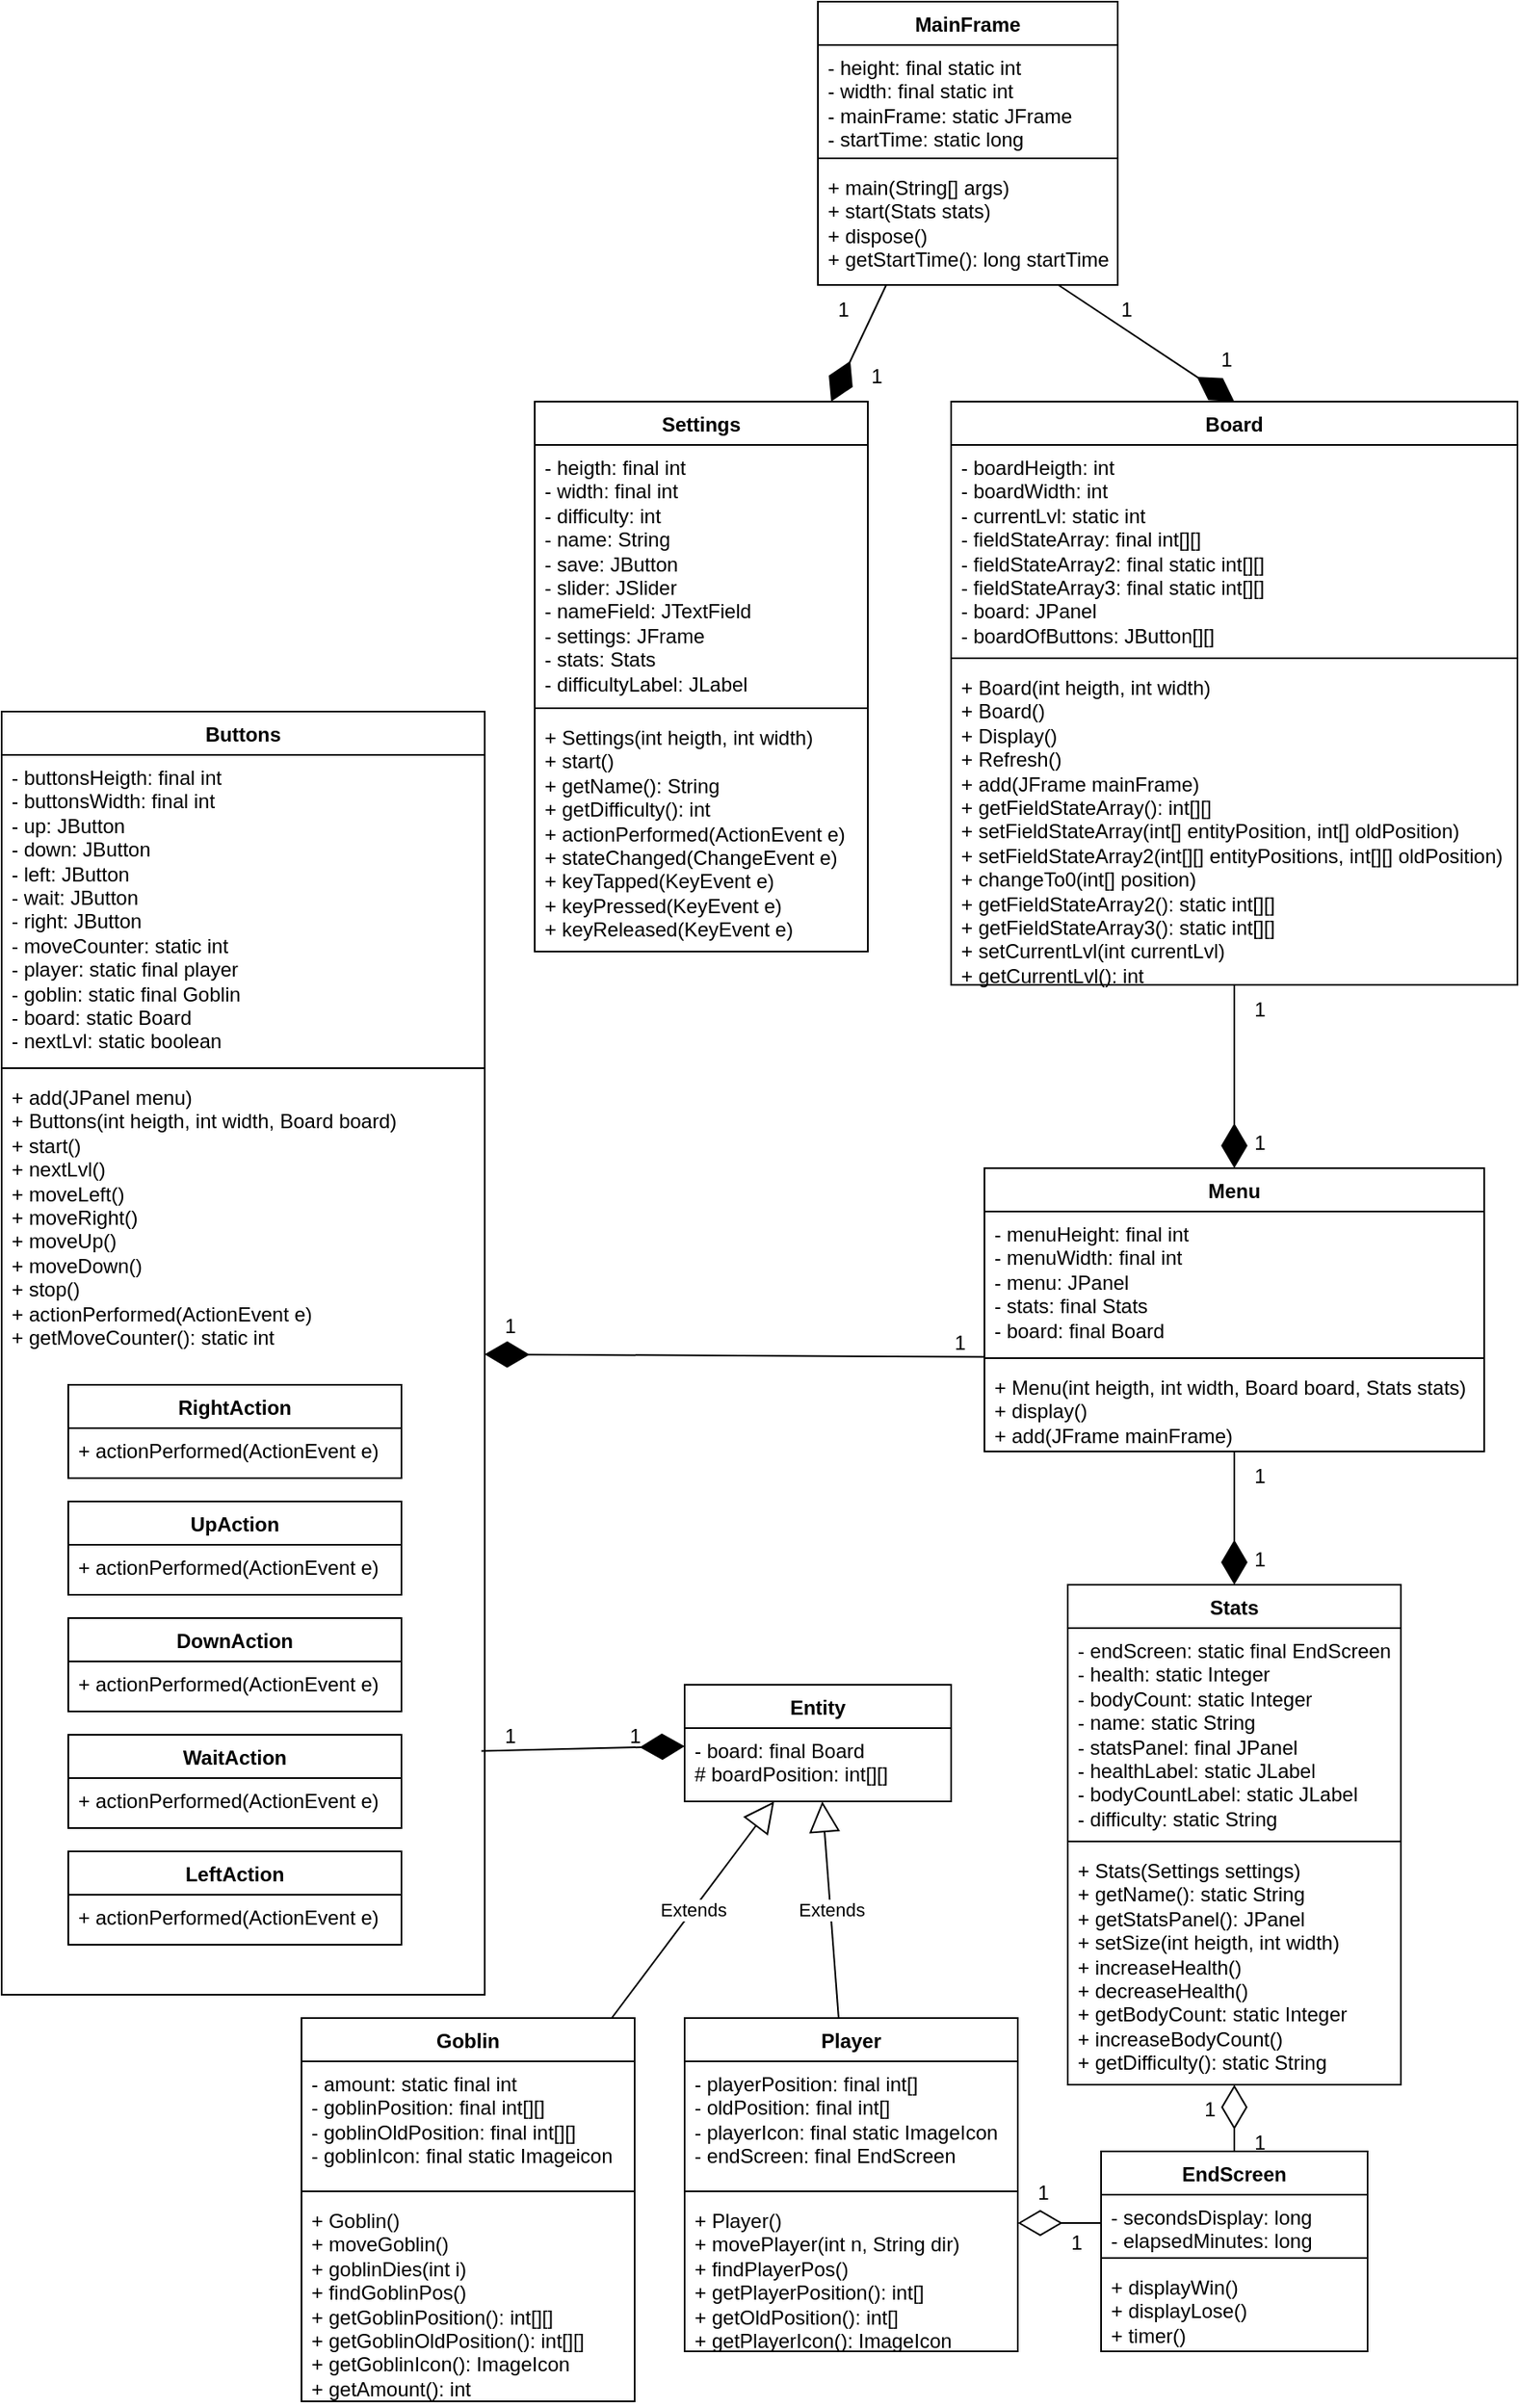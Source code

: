 <mxfile version="21.3.2" type="github">
  <diagram id="C5RBs43oDa-KdzZeNtuy" name="Page-1">
    <mxGraphModel dx="2593" dy="1445" grid="1" gridSize="10" guides="1" tooltips="1" connect="1" arrows="1" fold="1" page="1" pageScale="1" pageWidth="2339" pageHeight="3300" math="0" shadow="0">
      <root>
        <mxCell id="WIyWlLk6GJQsqaUBKTNV-0" />
        <mxCell id="WIyWlLk6GJQsqaUBKTNV-1" parent="WIyWlLk6GJQsqaUBKTNV-0" />
        <mxCell id="xqctljAPMphS5c5I9apy-0" value="Entity" style="swimlane;fontStyle=1;align=center;verticalAlign=top;childLayout=stackLayout;horizontal=1;startSize=26;horizontalStack=0;resizeParent=1;resizeParentMax=0;resizeLast=0;collapsible=1;marginBottom=0;whiteSpace=wrap;html=1;" parent="WIyWlLk6GJQsqaUBKTNV-1" vertex="1">
          <mxGeometry x="760" y="1250" width="160" height="70" as="geometry" />
        </mxCell>
        <mxCell id="xqctljAPMphS5c5I9apy-1" value="- board: final Board&lt;br&gt;# boardPosition: int[][]" style="text;strokeColor=none;fillColor=none;align=left;verticalAlign=top;spacingLeft=4;spacingRight=4;overflow=hidden;rotatable=0;points=[[0,0.5],[1,0.5]];portConstraint=eastwest;whiteSpace=wrap;html=1;" parent="xqctljAPMphS5c5I9apy-0" vertex="1">
          <mxGeometry y="26" width="160" height="44" as="geometry" />
        </mxCell>
        <mxCell id="xqctljAPMphS5c5I9apy-4" value="Goblin" style="swimlane;fontStyle=1;align=center;verticalAlign=top;childLayout=stackLayout;horizontal=1;startSize=26;horizontalStack=0;resizeParent=1;resizeParentMax=0;resizeLast=0;collapsible=1;marginBottom=0;whiteSpace=wrap;html=1;" parent="WIyWlLk6GJQsqaUBKTNV-1" vertex="1">
          <mxGeometry x="530" y="1450" width="200" height="230" as="geometry" />
        </mxCell>
        <mxCell id="xqctljAPMphS5c5I9apy-5" value="- amount: static final int&lt;br&gt;- goblinPosition: final int[][]&lt;br&gt;- goblinOldPosition: final int[][]&amp;nbsp;&lt;br&gt;- goblinIcon: final static Imageicon&lt;br&gt;" style="text;strokeColor=none;fillColor=none;align=left;verticalAlign=top;spacingLeft=4;spacingRight=4;overflow=hidden;rotatable=0;points=[[0,0.5],[1,0.5]];portConstraint=eastwest;whiteSpace=wrap;html=1;" parent="xqctljAPMphS5c5I9apy-4" vertex="1">
          <mxGeometry y="26" width="200" height="74" as="geometry" />
        </mxCell>
        <mxCell id="xqctljAPMphS5c5I9apy-6" value="" style="line;strokeWidth=1;fillColor=none;align=left;verticalAlign=middle;spacingTop=-1;spacingLeft=3;spacingRight=3;rotatable=0;labelPosition=right;points=[];portConstraint=eastwest;strokeColor=inherit;" parent="xqctljAPMphS5c5I9apy-4" vertex="1">
          <mxGeometry y="100" width="200" height="8" as="geometry" />
        </mxCell>
        <mxCell id="xqctljAPMphS5c5I9apy-7" value="+ Goblin()&lt;br&gt;+ moveGoblin()&lt;br&gt;+ goblinDies(int i)&lt;br&gt;+ findGoblinPos()&lt;br&gt;+ getGoblinPosition(): int[][]&lt;br&gt;+ getGoblinOldPosition(): int[][]&lt;br&gt;+ getGoblinIcon(): ImageIcon&lt;br&gt;+ getAmount(): int" style="text;strokeColor=none;fillColor=none;align=left;verticalAlign=top;spacingLeft=4;spacingRight=4;overflow=hidden;rotatable=0;points=[[0,0.5],[1,0.5]];portConstraint=eastwest;whiteSpace=wrap;html=1;" parent="xqctljAPMphS5c5I9apy-4" vertex="1">
          <mxGeometry y="108" width="200" height="122" as="geometry" />
        </mxCell>
        <mxCell id="xqctljAPMphS5c5I9apy-9" value="Player" style="swimlane;fontStyle=1;align=center;verticalAlign=top;childLayout=stackLayout;horizontal=1;startSize=26;horizontalStack=0;resizeParent=1;resizeParentMax=0;resizeLast=0;collapsible=1;marginBottom=0;whiteSpace=wrap;html=1;" parent="WIyWlLk6GJQsqaUBKTNV-1" vertex="1">
          <mxGeometry x="760" y="1450" width="200" height="200" as="geometry" />
        </mxCell>
        <mxCell id="xqctljAPMphS5c5I9apy-10" value="- playerPosition: final int[]&lt;br&gt;- oldPosition: final int[]&lt;br&gt;- playerIcon: final static ImageIcon&lt;br&gt;- endScreen: final EndScreen&lt;br&gt;" style="text;strokeColor=none;fillColor=none;align=left;verticalAlign=top;spacingLeft=4;spacingRight=4;overflow=hidden;rotatable=0;points=[[0,0.5],[1,0.5]];portConstraint=eastwest;whiteSpace=wrap;html=1;" parent="xqctljAPMphS5c5I9apy-9" vertex="1">
          <mxGeometry y="26" width="200" height="74" as="geometry" />
        </mxCell>
        <mxCell id="xqctljAPMphS5c5I9apy-11" value="" style="line;strokeWidth=1;fillColor=none;align=left;verticalAlign=middle;spacingTop=-1;spacingLeft=3;spacingRight=3;rotatable=0;labelPosition=right;points=[];portConstraint=eastwest;strokeColor=inherit;" parent="xqctljAPMphS5c5I9apy-9" vertex="1">
          <mxGeometry y="100" width="200" height="8" as="geometry" />
        </mxCell>
        <mxCell id="xqctljAPMphS5c5I9apy-12" value="+ Player()&lt;br&gt;+ movePlayer(int n, String dir)&lt;br&gt;+ findPlayerPos()&lt;br&gt;+ getPlayerPosition(): int[]&lt;br&gt;+ getOldPosition(): int[]&lt;br&gt;+ getPlayerIcon(): ImageIcon" style="text;strokeColor=none;fillColor=none;align=left;verticalAlign=top;spacingLeft=4;spacingRight=4;overflow=hidden;rotatable=0;points=[[0,0.5],[1,0.5]];portConstraint=eastwest;whiteSpace=wrap;html=1;" parent="xqctljAPMphS5c5I9apy-9" vertex="1">
          <mxGeometry y="108" width="200" height="92" as="geometry" />
        </mxCell>
        <mxCell id="xqctljAPMphS5c5I9apy-14" value="MainFrame" style="swimlane;fontStyle=1;align=center;verticalAlign=top;childLayout=stackLayout;horizontal=1;startSize=26;horizontalStack=0;resizeParent=1;resizeParentMax=0;resizeLast=0;collapsible=1;marginBottom=0;whiteSpace=wrap;html=1;" parent="WIyWlLk6GJQsqaUBKTNV-1" vertex="1">
          <mxGeometry x="840" y="240" width="180" height="170" as="geometry" />
        </mxCell>
        <mxCell id="xqctljAPMphS5c5I9apy-15" value="- height: final static int&lt;br&gt;- width: final static int&lt;br&gt;- mainFrame: static JFrame&lt;br&gt;- startTime: static long" style="text;strokeColor=none;fillColor=none;align=left;verticalAlign=top;spacingLeft=4;spacingRight=4;overflow=hidden;rotatable=0;points=[[0,0.5],[1,0.5]];portConstraint=eastwest;whiteSpace=wrap;html=1;" parent="xqctljAPMphS5c5I9apy-14" vertex="1">
          <mxGeometry y="26" width="180" height="64" as="geometry" />
        </mxCell>
        <mxCell id="xqctljAPMphS5c5I9apy-16" value="" style="line;strokeWidth=1;fillColor=none;align=left;verticalAlign=middle;spacingTop=-1;spacingLeft=3;spacingRight=3;rotatable=0;labelPosition=right;points=[];portConstraint=eastwest;strokeColor=inherit;" parent="xqctljAPMphS5c5I9apy-14" vertex="1">
          <mxGeometry y="90" width="180" height="8" as="geometry" />
        </mxCell>
        <mxCell id="xqctljAPMphS5c5I9apy-17" value="+ main(String[] args)&lt;br&gt;+ start(Stats stats)&lt;br&gt;+ dispose()&lt;br&gt;+ getStartTime(): long startTime" style="text;strokeColor=none;fillColor=none;align=left;verticalAlign=top;spacingLeft=4;spacingRight=4;overflow=hidden;rotatable=0;points=[[0,0.5],[1,0.5]];portConstraint=eastwest;whiteSpace=wrap;html=1;" parent="xqctljAPMphS5c5I9apy-14" vertex="1">
          <mxGeometry y="98" width="180" height="72" as="geometry" />
        </mxCell>
        <mxCell id="xqctljAPMphS5c5I9apy-18" value="Settings" style="swimlane;fontStyle=1;align=center;verticalAlign=top;childLayout=stackLayout;horizontal=1;startSize=26;horizontalStack=0;resizeParent=1;resizeParentMax=0;resizeLast=0;collapsible=1;marginBottom=0;whiteSpace=wrap;html=1;" parent="WIyWlLk6GJQsqaUBKTNV-1" vertex="1">
          <mxGeometry x="670" y="480" width="200" height="330" as="geometry" />
        </mxCell>
        <mxCell id="xqctljAPMphS5c5I9apy-19" value="- heigth: final int&lt;br&gt;- width: final int&lt;br&gt;- difficulty: int&lt;br&gt;- name: String&lt;br&gt;- save: JButton&lt;br&gt;- slider: JSlider&lt;br&gt;- nameField: JTextField&lt;br&gt;- settings: JFrame&lt;br&gt;- stats: Stats&lt;br&gt;- difficultyLabel: JLabel" style="text;strokeColor=none;fillColor=none;align=left;verticalAlign=top;spacingLeft=4;spacingRight=4;overflow=hidden;rotatable=0;points=[[0,0.5],[1,0.5]];portConstraint=eastwest;whiteSpace=wrap;html=1;" parent="xqctljAPMphS5c5I9apy-18" vertex="1">
          <mxGeometry y="26" width="200" height="154" as="geometry" />
        </mxCell>
        <mxCell id="xqctljAPMphS5c5I9apy-20" value="" style="line;strokeWidth=1;fillColor=none;align=left;verticalAlign=middle;spacingTop=-1;spacingLeft=3;spacingRight=3;rotatable=0;labelPosition=right;points=[];portConstraint=eastwest;strokeColor=inherit;" parent="xqctljAPMphS5c5I9apy-18" vertex="1">
          <mxGeometry y="180" width="200" height="8" as="geometry" />
        </mxCell>
        <mxCell id="xqctljAPMphS5c5I9apy-21" value="+ Settings(int heigth, int width)&lt;br&gt;+ start()&lt;br&gt;+ getName(): String&lt;br&gt;+ getDifficulty(): int&lt;br&gt;+ actionPerformed(ActionEvent e)&lt;br&gt;+ stateChanged(ChangeEvent e)&lt;br&gt;+ keyTapped(KeyEvent e)&lt;br&gt;+ keyPressed(KeyEvent e)&lt;br&gt;+ keyReleased(KeyEvent e)" style="text;strokeColor=none;fillColor=none;align=left;verticalAlign=top;spacingLeft=4;spacingRight=4;overflow=hidden;rotatable=0;points=[[0,0.5],[1,0.5]];portConstraint=eastwest;whiteSpace=wrap;html=1;" parent="xqctljAPMphS5c5I9apy-18" vertex="1">
          <mxGeometry y="188" width="200" height="142" as="geometry" />
        </mxCell>
        <mxCell id="xqctljAPMphS5c5I9apy-23" value="Board" style="swimlane;fontStyle=1;align=center;verticalAlign=top;childLayout=stackLayout;horizontal=1;startSize=26;horizontalStack=0;resizeParent=1;resizeParentMax=0;resizeLast=0;collapsible=1;marginBottom=0;whiteSpace=wrap;html=1;" parent="WIyWlLk6GJQsqaUBKTNV-1" vertex="1">
          <mxGeometry x="920" y="480" width="340" height="350" as="geometry" />
        </mxCell>
        <mxCell id="xqctljAPMphS5c5I9apy-24" value="- boardHeigth: int&lt;br&gt;- boardWidth: int&lt;br&gt;- currentLvl: static int&lt;br&gt;- fieldStateArray: final int[][]&lt;br&gt;- fieldStateArray2: final static int[][]&lt;br&gt;- fieldStateArray3: final static int[][]&lt;br&gt;- board: JPanel&lt;br&gt;- boardOfButtons: JButton[][]" style="text;strokeColor=none;fillColor=none;align=left;verticalAlign=top;spacingLeft=4;spacingRight=4;overflow=hidden;rotatable=0;points=[[0,0.5],[1,0.5]];portConstraint=eastwest;whiteSpace=wrap;html=1;" parent="xqctljAPMphS5c5I9apy-23" vertex="1">
          <mxGeometry y="26" width="340" height="124" as="geometry" />
        </mxCell>
        <mxCell id="xqctljAPMphS5c5I9apy-25" value="" style="line;strokeWidth=1;fillColor=none;align=left;verticalAlign=middle;spacingTop=-1;spacingLeft=3;spacingRight=3;rotatable=0;labelPosition=right;points=[];portConstraint=eastwest;strokeColor=inherit;" parent="xqctljAPMphS5c5I9apy-23" vertex="1">
          <mxGeometry y="150" width="340" height="8" as="geometry" />
        </mxCell>
        <mxCell id="xqctljAPMphS5c5I9apy-26" value="+&amp;nbsp;Board(int heigth, int width)&lt;br&gt;+ Board()&lt;br&gt;+ Display()&lt;br&gt;+ Refresh()&lt;br&gt;+ add(JFrame mainFrame)&lt;br&gt;+ getFieldStateArray(): int[][]&lt;br&gt;+ setFieldStateArray(int[] entityPosition, int[] oldPosition)&lt;br&gt;+ setFieldStateArray2(int[][] entityPositions, int[][] oldPosition)&lt;br&gt;+ changeTo0(int[] position)&lt;br&gt;+ getFieldStateArray2(): static int[][]&lt;br&gt;+ getFieldStateArray3(): static int[][]&lt;br&gt;+ setCurrentLvl(int currentLvl)&lt;br&gt;+ getCurrentLvl(): int" style="text;strokeColor=none;fillColor=none;align=left;verticalAlign=top;spacingLeft=4;spacingRight=4;overflow=hidden;rotatable=0;points=[[0,0.5],[1,0.5]];portConstraint=eastwest;whiteSpace=wrap;html=1;" parent="xqctljAPMphS5c5I9apy-23" vertex="1">
          <mxGeometry y="158" width="340" height="192" as="geometry" />
        </mxCell>
        <mxCell id="xqctljAPMphS5c5I9apy-27" value="" style="endArrow=diamondThin;endFill=1;endSize=24;html=1;rounded=0;entryX=0.5;entryY=0;entryDx=0;entryDy=0;" parent="WIyWlLk6GJQsqaUBKTNV-1" source="xqctljAPMphS5c5I9apy-17" target="xqctljAPMphS5c5I9apy-23" edge="1">
          <mxGeometry width="160" relative="1" as="geometry">
            <mxPoint x="780" y="570" as="sourcePoint" />
            <mxPoint x="940" y="570" as="targetPoint" />
          </mxGeometry>
        </mxCell>
        <mxCell id="xqctljAPMphS5c5I9apy-28" value="" style="endArrow=diamondThin;endFill=1;endSize=24;html=1;rounded=0;exitX=0.228;exitY=1;exitDx=0;exitDy=0;exitPerimeter=0;" parent="WIyWlLk6GJQsqaUBKTNV-1" source="xqctljAPMphS5c5I9apy-17" target="xqctljAPMphS5c5I9apy-18" edge="1">
          <mxGeometry width="160" relative="1" as="geometry">
            <mxPoint x="780" y="570" as="sourcePoint" />
            <mxPoint x="940" y="570" as="targetPoint" />
          </mxGeometry>
        </mxCell>
        <mxCell id="xqctljAPMphS5c5I9apy-29" value="" style="endArrow=diamondThin;endFill=1;endSize=24;html=1;rounded=0;exitX=0.993;exitY=0.735;exitDx=0;exitDy=0;exitPerimeter=0;" parent="WIyWlLk6GJQsqaUBKTNV-1" source="xqctljAPMphS5c5I9apy-37" target="xqctljAPMphS5c5I9apy-0" edge="1">
          <mxGeometry width="160" relative="1" as="geometry">
            <mxPoint x="460" y="1370" as="sourcePoint" />
            <mxPoint x="940" y="770" as="targetPoint" />
            <Array as="points" />
          </mxGeometry>
        </mxCell>
        <mxCell id="xqctljAPMphS5c5I9apy-32" value="Extends" style="endArrow=block;endSize=16;endFill=0;html=1;rounded=0;" parent="WIyWlLk6GJQsqaUBKTNV-1" source="xqctljAPMphS5c5I9apy-4" target="xqctljAPMphS5c5I9apy-0" edge="1">
          <mxGeometry width="160" relative="1" as="geometry">
            <mxPoint x="780" y="870" as="sourcePoint" />
            <mxPoint x="940" y="870" as="targetPoint" />
          </mxGeometry>
        </mxCell>
        <mxCell id="xqctljAPMphS5c5I9apy-33" value="Extends" style="endArrow=block;endSize=16;endFill=0;html=1;rounded=0;" parent="WIyWlLk6GJQsqaUBKTNV-1" source="xqctljAPMphS5c5I9apy-9" target="xqctljAPMphS5c5I9apy-0" edge="1">
          <mxGeometry width="160" relative="1" as="geometry">
            <mxPoint x="780" y="870" as="sourcePoint" />
            <mxPoint x="940" y="870" as="targetPoint" />
          </mxGeometry>
        </mxCell>
        <mxCell id="xqctljAPMphS5c5I9apy-34" value="Buttons" style="swimlane;fontStyle=1;align=center;verticalAlign=top;childLayout=stackLayout;horizontal=1;startSize=26;horizontalStack=0;resizeParent=1;resizeParentMax=0;resizeLast=0;collapsible=1;marginBottom=0;whiteSpace=wrap;html=1;movable=0;resizable=0;rotatable=0;deletable=0;editable=0;locked=1;connectable=0;" parent="WIyWlLk6GJQsqaUBKTNV-1" vertex="1">
          <mxGeometry x="350" y="666" width="290" height="770" as="geometry">
            <mxRectangle x="190" y="700" width="90" height="30" as="alternateBounds" />
          </mxGeometry>
        </mxCell>
        <mxCell id="xqctljAPMphS5c5I9apy-35" value="- buttonsHeigth: final int&lt;br&gt;- buttonsWidth: final int&lt;br&gt;- up: JButton&lt;br&gt;- down: JButton&lt;br&gt;- left: JButton&lt;br&gt;- wait: JButton&lt;br&gt;- right: JButton&lt;br&gt;- moveCounter: static int&lt;br&gt;- player: static final player&lt;br&gt;- goblin: static final Goblin&lt;br&gt;- board: static Board&lt;br&gt;- nextLvl: static boolean" style="text;strokeColor=none;fillColor=none;align=left;verticalAlign=top;spacingLeft=4;spacingRight=4;overflow=hidden;rotatable=0;points=[[0,0.5],[1,0.5]];portConstraint=eastwest;whiteSpace=wrap;html=1;" parent="xqctljAPMphS5c5I9apy-34" vertex="1">
          <mxGeometry y="26" width="290" height="184" as="geometry" />
        </mxCell>
        <mxCell id="xqctljAPMphS5c5I9apy-36" value="" style="line;strokeWidth=1;fillColor=none;align=left;verticalAlign=middle;spacingTop=-1;spacingLeft=3;spacingRight=3;rotatable=0;labelPosition=right;points=[];portConstraint=eastwest;strokeColor=inherit;" parent="xqctljAPMphS5c5I9apy-34" vertex="1">
          <mxGeometry y="210" width="290" height="8" as="geometry" />
        </mxCell>
        <mxCell id="xqctljAPMphS5c5I9apy-37" value="+ add(JPanel menu)&lt;br&gt;+ Buttons(int heigth, int width, Board board)&lt;br&gt;+ start()&lt;br&gt;+ nextLvl()&lt;br&gt;+ moveLeft()&lt;br&gt;+ moveRight()&lt;br&gt;+ moveUp()&lt;br&gt;+ moveDown()&lt;br&gt;+ stop()&lt;br&gt;+ actionPerformed(ActionEvent e)&lt;br&gt;+ getMoveCounter(): static int" style="text;strokeColor=none;fillColor=none;align=left;verticalAlign=top;spacingLeft=4;spacingRight=4;overflow=hidden;rotatable=1;points=[[0,0.5],[1,0.5]];portConstraint=eastwest;whiteSpace=wrap;html=1;movable=1;resizable=1;deletable=1;editable=1;locked=0;connectable=1;" parent="xqctljAPMphS5c5I9apy-34" vertex="1">
          <mxGeometry y="218" width="290" height="552" as="geometry" />
        </mxCell>
        <mxCell id="xqctljAPMphS5c5I9apy-38" value="" style="endArrow=diamondThin;endFill=1;endSize=24;html=1;rounded=0;" parent="WIyWlLk6GJQsqaUBKTNV-1" source="xqctljAPMphS5c5I9apy-41" target="xqctljAPMphS5c5I9apy-34" edge="1">
          <mxGeometry width="160" relative="1" as="geometry">
            <mxPoint x="1110" y="770" as="sourcePoint" />
            <mxPoint x="1270" y="770" as="targetPoint" />
          </mxGeometry>
        </mxCell>
        <mxCell id="xqctljAPMphS5c5I9apy-39" value="Menu" style="swimlane;fontStyle=1;align=center;verticalAlign=top;childLayout=stackLayout;horizontal=1;startSize=26;horizontalStack=0;resizeParent=1;resizeParentMax=0;resizeLast=0;collapsible=1;marginBottom=0;whiteSpace=wrap;html=1;" parent="WIyWlLk6GJQsqaUBKTNV-1" vertex="1">
          <mxGeometry x="940" y="940" width="300" height="170" as="geometry" />
        </mxCell>
        <mxCell id="xqctljAPMphS5c5I9apy-40" value="- menuHeight: final int&lt;br&gt;- menuWidth: final int&lt;br&gt;- menu: JPanel&lt;br&gt;- stats: final Stats&lt;br&gt;- board: final Board&lt;br&gt;" style="text;strokeColor=none;fillColor=none;align=left;verticalAlign=top;spacingLeft=4;spacingRight=4;overflow=hidden;rotatable=0;points=[[0,0.5],[1,0.5]];portConstraint=eastwest;whiteSpace=wrap;html=1;" parent="xqctljAPMphS5c5I9apy-39" vertex="1">
          <mxGeometry y="26" width="300" height="84" as="geometry" />
        </mxCell>
        <mxCell id="xqctljAPMphS5c5I9apy-41" value="" style="line;strokeWidth=1;fillColor=none;align=left;verticalAlign=middle;spacingTop=-1;spacingLeft=3;spacingRight=3;rotatable=0;labelPosition=right;points=[];portConstraint=eastwest;strokeColor=inherit;" parent="xqctljAPMphS5c5I9apy-39" vertex="1">
          <mxGeometry y="110" width="300" height="8" as="geometry" />
        </mxCell>
        <mxCell id="xqctljAPMphS5c5I9apy-42" value="+ Menu(int heigth, int width, Board board, Stats stats)&lt;br&gt;+ display()&lt;br&gt;+ add(JFrame mainFrame)" style="text;strokeColor=none;fillColor=none;align=left;verticalAlign=top;spacingLeft=4;spacingRight=4;overflow=hidden;rotatable=0;points=[[0,0.5],[1,0.5]];portConstraint=eastwest;whiteSpace=wrap;html=1;" parent="xqctljAPMphS5c5I9apy-39" vertex="1">
          <mxGeometry y="118" width="300" height="52" as="geometry" />
        </mxCell>
        <mxCell id="xqctljAPMphS5c5I9apy-43" value="" style="endArrow=diamondThin;endFill=1;endSize=24;html=1;rounded=0;" parent="WIyWlLk6GJQsqaUBKTNV-1" source="xqctljAPMphS5c5I9apy-23" target="xqctljAPMphS5c5I9apy-39" edge="1">
          <mxGeometry width="160" relative="1" as="geometry">
            <mxPoint x="1110" y="770" as="sourcePoint" />
            <mxPoint x="1270" y="770" as="targetPoint" />
          </mxGeometry>
        </mxCell>
        <mxCell id="xqctljAPMphS5c5I9apy-44" value="Stats" style="swimlane;fontStyle=1;align=center;verticalAlign=top;childLayout=stackLayout;horizontal=1;startSize=26;horizontalStack=0;resizeParent=1;resizeParentMax=0;resizeLast=0;collapsible=1;marginBottom=0;whiteSpace=wrap;html=1;" parent="WIyWlLk6GJQsqaUBKTNV-1" vertex="1">
          <mxGeometry x="990" y="1190" width="200" height="300" as="geometry" />
        </mxCell>
        <mxCell id="xqctljAPMphS5c5I9apy-45" value="- endScreen: static final EndScreen&lt;br&gt;- health: static Integer&lt;br&gt;- bodyCount: static Integer&lt;br&gt;- name: static String&lt;br&gt;- statsPanel: final JPanel&lt;br&gt;- healthLabel: static JLabel&lt;br&gt;- bodyCountLabel: static JLabel&lt;br&gt;- difficulty: static String" style="text;strokeColor=none;fillColor=none;align=left;verticalAlign=top;spacingLeft=4;spacingRight=4;overflow=hidden;rotatable=0;points=[[0,0.5],[1,0.5]];portConstraint=eastwest;whiteSpace=wrap;html=1;" parent="xqctljAPMphS5c5I9apy-44" vertex="1">
          <mxGeometry y="26" width="200" height="124" as="geometry" />
        </mxCell>
        <mxCell id="xqctljAPMphS5c5I9apy-46" value="" style="line;strokeWidth=1;fillColor=none;align=left;verticalAlign=middle;spacingTop=-1;spacingLeft=3;spacingRight=3;rotatable=0;labelPosition=right;points=[];portConstraint=eastwest;strokeColor=inherit;" parent="xqctljAPMphS5c5I9apy-44" vertex="1">
          <mxGeometry y="150" width="200" height="8" as="geometry" />
        </mxCell>
        <mxCell id="xqctljAPMphS5c5I9apy-47" value="+ Stats(Settings settings)&lt;br&gt;+ getName(): static String&lt;br&gt;+ getStatsPanel(): JPanel&lt;br&gt;+ setSize(int heigth, int width)&lt;br&gt;+ increaseHealth()&lt;br&gt;+ decreaseHealth()&lt;br&gt;+ getBodyCount: static Integer&lt;br&gt;+ increaseBodyCount()&lt;br&gt;+ getDifficulty(): static String" style="text;strokeColor=none;fillColor=none;align=left;verticalAlign=top;spacingLeft=4;spacingRight=4;overflow=hidden;rotatable=0;points=[[0,0.5],[1,0.5]];portConstraint=eastwest;whiteSpace=wrap;html=1;" parent="xqctljAPMphS5c5I9apy-44" vertex="1">
          <mxGeometry y="158" width="200" height="142" as="geometry" />
        </mxCell>
        <mxCell id="xqctljAPMphS5c5I9apy-48" value="" style="endArrow=diamondThin;endFill=1;endSize=24;html=1;rounded=0;" parent="WIyWlLk6GJQsqaUBKTNV-1" source="xqctljAPMphS5c5I9apy-39" target="xqctljAPMphS5c5I9apy-44" edge="1">
          <mxGeometry width="160" relative="1" as="geometry">
            <mxPoint x="1110" y="970" as="sourcePoint" />
            <mxPoint x="1270" y="970" as="targetPoint" />
          </mxGeometry>
        </mxCell>
        <mxCell id="xqctljAPMphS5c5I9apy-49" value="" style="endArrow=diamondThin;endFill=0;endSize=24;html=1;rounded=0;" parent="WIyWlLk6GJQsqaUBKTNV-1" source="xqctljAPMphS5c5I9apy-50" target="xqctljAPMphS5c5I9apy-44" edge="1">
          <mxGeometry width="160" relative="1" as="geometry">
            <mxPoint x="1180" y="1520" as="sourcePoint" />
            <mxPoint x="1270" y="1150" as="targetPoint" />
          </mxGeometry>
        </mxCell>
        <mxCell id="xqctljAPMphS5c5I9apy-50" value="EndScreen" style="swimlane;fontStyle=1;align=center;verticalAlign=top;childLayout=stackLayout;horizontal=1;startSize=26;horizontalStack=0;resizeParent=1;resizeParentMax=0;resizeLast=0;collapsible=1;marginBottom=0;whiteSpace=wrap;html=1;" parent="WIyWlLk6GJQsqaUBKTNV-1" vertex="1">
          <mxGeometry x="1010" y="1530" width="160" height="120" as="geometry" />
        </mxCell>
        <mxCell id="xqctljAPMphS5c5I9apy-51" value="- secondsDisplay: long&lt;br&gt;- elapsedMinutes: long" style="text;strokeColor=none;fillColor=none;align=left;verticalAlign=top;spacingLeft=4;spacingRight=4;overflow=hidden;rotatable=0;points=[[0,0.5],[1,0.5]];portConstraint=eastwest;whiteSpace=wrap;html=1;" parent="xqctljAPMphS5c5I9apy-50" vertex="1">
          <mxGeometry y="26" width="160" height="34" as="geometry" />
        </mxCell>
        <mxCell id="xqctljAPMphS5c5I9apy-52" value="" style="line;strokeWidth=1;fillColor=none;align=left;verticalAlign=middle;spacingTop=-1;spacingLeft=3;spacingRight=3;rotatable=0;labelPosition=right;points=[];portConstraint=eastwest;strokeColor=inherit;" parent="xqctljAPMphS5c5I9apy-50" vertex="1">
          <mxGeometry y="60" width="160" height="8" as="geometry" />
        </mxCell>
        <mxCell id="xqctljAPMphS5c5I9apy-53" value="+ displayWin()&lt;br&gt;+ displayLose()&lt;br&gt;+ timer()" style="text;strokeColor=none;fillColor=none;align=left;verticalAlign=top;spacingLeft=4;spacingRight=4;overflow=hidden;rotatable=0;points=[[0,0.5],[1,0.5]];portConstraint=eastwest;whiteSpace=wrap;html=1;" parent="xqctljAPMphS5c5I9apy-50" vertex="1">
          <mxGeometry y="68" width="160" height="52" as="geometry" />
        </mxCell>
        <mxCell id="ogdgNI6bzSOXlfqj2BW5-0" value="" style="endArrow=diamondThin;endFill=0;endSize=24;html=1;rounded=0;exitX=0;exitY=0.5;exitDx=0;exitDy=0;" edge="1" parent="WIyWlLk6GJQsqaUBKTNV-1" source="xqctljAPMphS5c5I9apy-51">
          <mxGeometry width="160" relative="1" as="geometry">
            <mxPoint x="1148" y="1690" as="sourcePoint" />
            <mxPoint x="960" y="1573" as="targetPoint" />
          </mxGeometry>
        </mxCell>
        <mxCell id="ogdgNI6bzSOXlfqj2BW5-7" value="UpAction" style="swimlane;fontStyle=1;align=center;verticalAlign=top;childLayout=stackLayout;horizontal=1;startSize=26;horizontalStack=0;resizeParent=1;resizeParentMax=0;resizeLast=0;collapsible=1;marginBottom=0;whiteSpace=wrap;html=1;points=[[0,0,0,0,0],[0,0.25,0,0,0],[0,0.5,0,0,0],[0,0.75,0,0,0],[0,1,0,0,0],[0.25,0,0,0,0],[0.25,1,0,0,0],[0.5,0,0,0,0],[0.5,1,0,0,0],[0.75,0,0,0,0],[0.75,1,0,0,0],[1,0,0,0,0],[1,0.25,0,0,0],[1,0.5,0,0,0],[1,0.75,0,0,0],[1,1,0,0,0]];" vertex="1" parent="WIyWlLk6GJQsqaUBKTNV-1">
          <mxGeometry x="390" y="1140" width="200" height="56" as="geometry" />
        </mxCell>
        <mxCell id="ogdgNI6bzSOXlfqj2BW5-8" value="+ actionPerformed(ActionEvent e)" style="text;strokeColor=none;fillColor=none;align=left;verticalAlign=top;spacingLeft=4;spacingRight=4;overflow=hidden;rotatable=0;points=[[0,0.5],[1,0.5]];portConstraint=eastwest;whiteSpace=wrap;html=1;" vertex="1" parent="ogdgNI6bzSOXlfqj2BW5-7">
          <mxGeometry y="26" width="200" height="30" as="geometry" />
        </mxCell>
        <mxCell id="ogdgNI6bzSOXlfqj2BW5-1" value="RightAction" style="swimlane;fontStyle=1;align=center;verticalAlign=top;childLayout=stackLayout;horizontal=1;startSize=26;horizontalStack=0;resizeParent=1;resizeParentMax=0;resizeLast=0;collapsible=1;marginBottom=0;whiteSpace=wrap;html=1;movable=1;resizable=1;rotatable=1;deletable=1;editable=1;locked=0;connectable=1;" vertex="1" parent="WIyWlLk6GJQsqaUBKTNV-1">
          <mxGeometry x="390" y="1070" width="200" height="56" as="geometry" />
        </mxCell>
        <mxCell id="ogdgNI6bzSOXlfqj2BW5-4" value="+ actionPerformed(ActionEvent e)" style="text;strokeColor=none;fillColor=none;align=left;verticalAlign=top;spacingLeft=4;spacingRight=4;overflow=hidden;rotatable=0;points=[[0,0.5],[1,0.5]];portConstraint=eastwest;whiteSpace=wrap;html=1;" vertex="1" parent="ogdgNI6bzSOXlfqj2BW5-1">
          <mxGeometry y="26" width="200" height="30" as="geometry" />
        </mxCell>
        <mxCell id="ogdgNI6bzSOXlfqj2BW5-13" value="DownAction" style="swimlane;fontStyle=1;align=center;verticalAlign=top;childLayout=stackLayout;horizontal=1;startSize=26;horizontalStack=0;resizeParent=1;resizeParentMax=0;resizeLast=0;collapsible=1;marginBottom=0;whiteSpace=wrap;html=1;" vertex="1" parent="WIyWlLk6GJQsqaUBKTNV-1">
          <mxGeometry x="390" y="1210" width="200" height="56" as="geometry" />
        </mxCell>
        <mxCell id="ogdgNI6bzSOXlfqj2BW5-14" value="+ actionPerformed(ActionEvent e)" style="text;strokeColor=none;fillColor=none;align=left;verticalAlign=top;spacingLeft=4;spacingRight=4;overflow=hidden;rotatable=0;points=[[0,0.5],[1,0.5]];portConstraint=eastwest;whiteSpace=wrap;html=1;" vertex="1" parent="ogdgNI6bzSOXlfqj2BW5-13">
          <mxGeometry y="26" width="200" height="30" as="geometry" />
        </mxCell>
        <mxCell id="ogdgNI6bzSOXlfqj2BW5-9" value="LeftAction" style="swimlane;fontStyle=1;align=center;verticalAlign=top;childLayout=stackLayout;horizontal=1;startSize=26;horizontalStack=0;resizeParent=1;resizeParentMax=0;resizeLast=0;collapsible=1;marginBottom=0;whiteSpace=wrap;html=1;" vertex="1" parent="WIyWlLk6GJQsqaUBKTNV-1">
          <mxGeometry x="390" y="1350" width="200" height="56" as="geometry" />
        </mxCell>
        <mxCell id="ogdgNI6bzSOXlfqj2BW5-10" value="+ actionPerformed(ActionEvent e)" style="text;strokeColor=none;fillColor=none;align=left;verticalAlign=top;spacingLeft=4;spacingRight=4;overflow=hidden;rotatable=0;points=[[0,0.5],[1,0.5]];portConstraint=eastwest;whiteSpace=wrap;html=1;" vertex="1" parent="ogdgNI6bzSOXlfqj2BW5-9">
          <mxGeometry y="26" width="200" height="30" as="geometry" />
        </mxCell>
        <mxCell id="ogdgNI6bzSOXlfqj2BW5-11" value="WaitAction" style="swimlane;fontStyle=1;align=center;verticalAlign=top;childLayout=stackLayout;horizontal=1;startSize=26;horizontalStack=0;resizeParent=1;resizeParentMax=0;resizeLast=0;collapsible=1;marginBottom=0;whiteSpace=wrap;html=1;" vertex="1" parent="WIyWlLk6GJQsqaUBKTNV-1">
          <mxGeometry x="390" y="1280" width="200" height="56" as="geometry" />
        </mxCell>
        <mxCell id="ogdgNI6bzSOXlfqj2BW5-12" value="+ actionPerformed(ActionEvent e)" style="text;strokeColor=none;fillColor=none;align=left;verticalAlign=top;spacingLeft=4;spacingRight=4;overflow=hidden;rotatable=0;points=[[0,0.5],[1,0.5]];portConstraint=eastwest;whiteSpace=wrap;html=1;" vertex="1" parent="ogdgNI6bzSOXlfqj2BW5-11">
          <mxGeometry y="26" width="200" height="30" as="geometry" />
        </mxCell>
        <mxCell id="ogdgNI6bzSOXlfqj2BW5-18" value="1" style="text;html=1;align=center;verticalAlign=middle;resizable=0;points=[];autosize=1;strokeColor=none;fillColor=none;" vertex="1" parent="WIyWlLk6GJQsqaUBKTNV-1">
          <mxGeometry x="1010" y="410" width="30" height="30" as="geometry" />
        </mxCell>
        <mxCell id="ogdgNI6bzSOXlfqj2BW5-19" value="1" style="text;html=1;align=center;verticalAlign=middle;resizable=0;points=[];autosize=1;strokeColor=none;fillColor=none;" vertex="1" parent="WIyWlLk6GJQsqaUBKTNV-1">
          <mxGeometry x="1070" y="440" width="30" height="30" as="geometry" />
        </mxCell>
        <mxCell id="ogdgNI6bzSOXlfqj2BW5-20" value="1" style="text;html=1;align=center;verticalAlign=middle;resizable=0;points=[];autosize=1;strokeColor=none;fillColor=none;" vertex="1" parent="WIyWlLk6GJQsqaUBKTNV-1">
          <mxGeometry x="840" y="410" width="30" height="30" as="geometry" />
        </mxCell>
        <mxCell id="ogdgNI6bzSOXlfqj2BW5-21" value="1" style="text;html=1;align=center;verticalAlign=middle;resizable=0;points=[];autosize=1;strokeColor=none;fillColor=none;" vertex="1" parent="WIyWlLk6GJQsqaUBKTNV-1">
          <mxGeometry x="860" y="450" width="30" height="30" as="geometry" />
        </mxCell>
        <mxCell id="ogdgNI6bzSOXlfqj2BW5-22" value="1" style="text;html=1;align=center;verticalAlign=middle;resizable=0;points=[];autosize=1;strokeColor=none;fillColor=none;" vertex="1" parent="WIyWlLk6GJQsqaUBKTNV-1">
          <mxGeometry x="1090" y="830" width="30" height="30" as="geometry" />
        </mxCell>
        <mxCell id="ogdgNI6bzSOXlfqj2BW5-23" value="1" style="text;html=1;align=center;verticalAlign=middle;resizable=0;points=[];autosize=1;strokeColor=none;fillColor=none;" vertex="1" parent="WIyWlLk6GJQsqaUBKTNV-1">
          <mxGeometry x="1090" y="910" width="30" height="30" as="geometry" />
        </mxCell>
        <mxCell id="ogdgNI6bzSOXlfqj2BW5-24" value="1" style="text;html=1;align=center;verticalAlign=middle;resizable=0;points=[];autosize=1;strokeColor=none;fillColor=none;" vertex="1" parent="WIyWlLk6GJQsqaUBKTNV-1">
          <mxGeometry x="1090" y="1110" width="30" height="30" as="geometry" />
        </mxCell>
        <mxCell id="ogdgNI6bzSOXlfqj2BW5-25" value="1" style="text;html=1;align=center;verticalAlign=middle;resizable=0;points=[];autosize=1;strokeColor=none;fillColor=none;" vertex="1" parent="WIyWlLk6GJQsqaUBKTNV-1">
          <mxGeometry x="1090" y="1160" width="30" height="30" as="geometry" />
        </mxCell>
        <mxCell id="ogdgNI6bzSOXlfqj2BW5-26" value="1" style="text;html=1;align=center;verticalAlign=middle;resizable=0;points=[];autosize=1;strokeColor=none;fillColor=none;" vertex="1" parent="WIyWlLk6GJQsqaUBKTNV-1">
          <mxGeometry x="910" y="1030" width="30" height="30" as="geometry" />
        </mxCell>
        <mxCell id="ogdgNI6bzSOXlfqj2BW5-27" value="1" style="text;html=1;align=center;verticalAlign=middle;resizable=0;points=[];autosize=1;strokeColor=none;fillColor=none;" vertex="1" parent="WIyWlLk6GJQsqaUBKTNV-1">
          <mxGeometry x="640" y="1020" width="30" height="30" as="geometry" />
        </mxCell>
        <mxCell id="ogdgNI6bzSOXlfqj2BW5-28" value="1" style="text;html=1;align=center;verticalAlign=middle;resizable=0;points=[];autosize=1;strokeColor=none;fillColor=none;" vertex="1" parent="WIyWlLk6GJQsqaUBKTNV-1">
          <mxGeometry x="1090" y="1510" width="30" height="30" as="geometry" />
        </mxCell>
        <mxCell id="ogdgNI6bzSOXlfqj2BW5-29" value="1" style="text;html=1;align=center;verticalAlign=middle;resizable=0;points=[];autosize=1;strokeColor=none;fillColor=none;" vertex="1" parent="WIyWlLk6GJQsqaUBKTNV-1">
          <mxGeometry x="1060" y="1490" width="30" height="30" as="geometry" />
        </mxCell>
        <mxCell id="ogdgNI6bzSOXlfqj2BW5-30" value="1" style="text;html=1;align=center;verticalAlign=middle;resizable=0;points=[];autosize=1;strokeColor=none;fillColor=none;" vertex="1" parent="WIyWlLk6GJQsqaUBKTNV-1">
          <mxGeometry x="980" y="1570" width="30" height="30" as="geometry" />
        </mxCell>
        <mxCell id="ogdgNI6bzSOXlfqj2BW5-31" value="1" style="text;html=1;align=center;verticalAlign=middle;resizable=0;points=[];autosize=1;strokeColor=none;fillColor=none;" vertex="1" parent="WIyWlLk6GJQsqaUBKTNV-1">
          <mxGeometry x="960" y="1540" width="30" height="30" as="geometry" />
        </mxCell>
        <mxCell id="ogdgNI6bzSOXlfqj2BW5-32" value="1" style="text;html=1;align=center;verticalAlign=middle;resizable=0;points=[];autosize=1;strokeColor=none;fillColor=none;" vertex="1" parent="WIyWlLk6GJQsqaUBKTNV-1">
          <mxGeometry x="640" y="1266" width="30" height="30" as="geometry" />
        </mxCell>
        <mxCell id="ogdgNI6bzSOXlfqj2BW5-33" value="1" style="text;html=1;align=center;verticalAlign=middle;resizable=0;points=[];autosize=1;strokeColor=none;fillColor=none;" vertex="1" parent="WIyWlLk6GJQsqaUBKTNV-1">
          <mxGeometry x="715" y="1266" width="30" height="30" as="geometry" />
        </mxCell>
      </root>
    </mxGraphModel>
  </diagram>
</mxfile>
